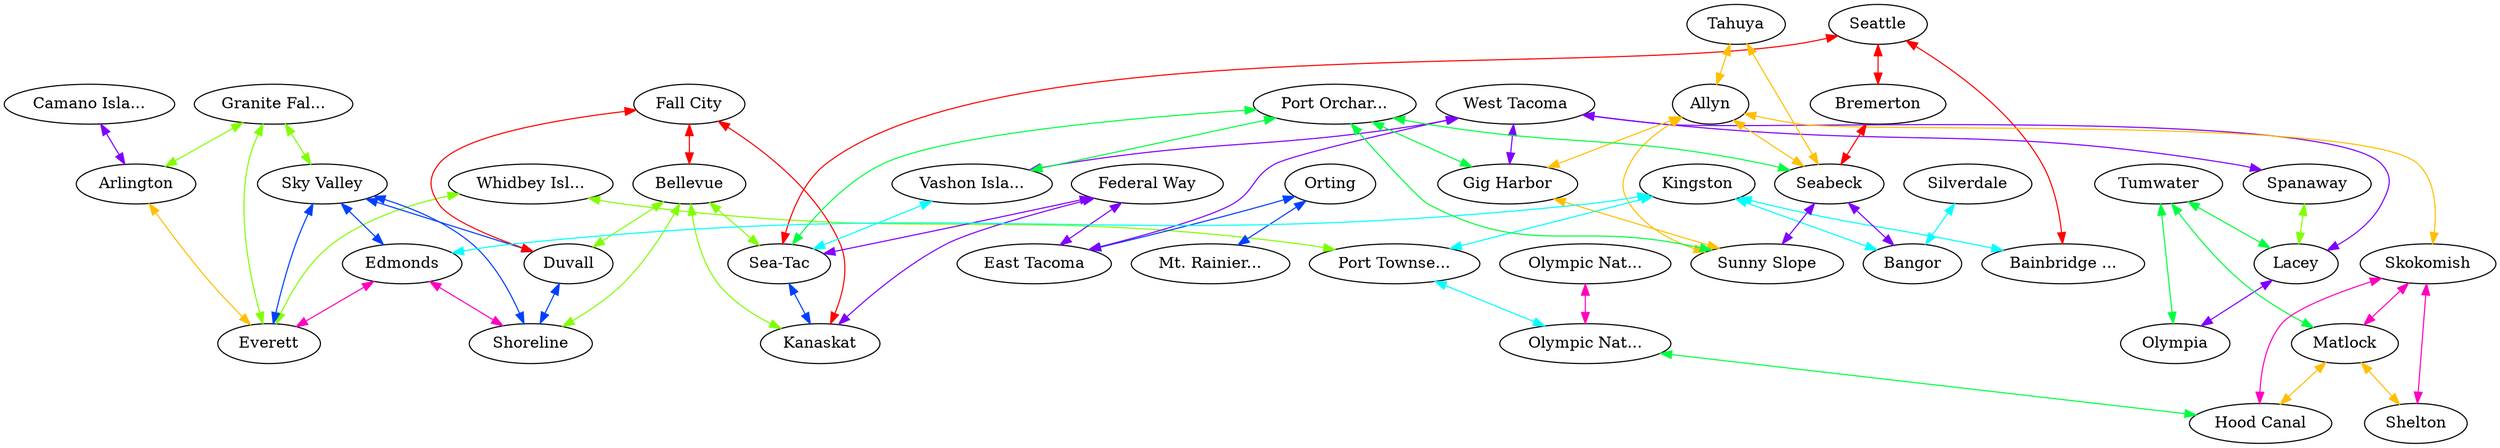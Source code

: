 graph x {
"Whidbey Island" [pos="4.19444444444444,-1.88888888888889",label="Whidbey Isl..."]
"Camano Island" [pos="4.31944444444444,-0.680555555555556",label="Camano Isla..."]
"Arlington" [pos="5.43055555555556,-0.847222222222222",label="Arlington"]
"Granite Falls" [pos="6.81944444444444,-2.16666666666667",label="Granite Fal..."]
"Everett" [pos="5.69444444444444,-2.31944444444444",label="Everett"]
"Sky Valley" [pos="6.13888888888889,-2.90277777777778",label="Sky Valley"]
"Edmonds" [pos="5.19444444444444,-2.81944444444444",label="Edmonds"]
"Duvall" [pos="7.09722222222222,-3.84722222222222",label="Duvall"]
"Shoreline" [pos="5.33333333333333,-3.875",label="Shoreline"]
"Fall City" [pos="7.09722222222222,-5.06944444444444",label="Fall City"]
"Bellevue" [pos="6.36111111111111,-4.08333333333333",label="Bellevue"]
"Seattle" [pos="5.58333333333333,-5.125",label="Seattle"]
"Sea-Tac" [pos="5.20833333333333,-5.625",label="Sea-Tac"]
"Vashon Island" [pos="3.79166666666667,-6.08333333333333",label="Vashon Isla..."]
"Federal Way" [pos="5.65277777777778,-6.52777777777778",label="Federal Way"]
"Kanaskat" [pos="6.98611111111111,-5.93055555555556",label="Kanaskat"]
"East Tacoma" [pos="5.11111111111111,-7.44444444444444",label="East Tacoma"]
"Orting" [pos="5.65277777777778,-7.98611111111111",label="Orting"]
"Mt. Rainier National Park" [pos="6.375,-8.18055555555556",label="Mt. Rainier..."]
"West Tacoma" [pos="3.83333333333333,-7.125",label="West Tacoma"]
"Gig Harbor" [pos="2.15277777777778,-6.97222222222222",label="Gig Harbor"]
"Spanaway" [pos="3.54166666666667,-8.20833333333333",label="Spanaway"]
"Lacey" [pos="2.61111111111111,-8.27777777777778",label="Lacey"]
"Olympia" [pos="1.86111111111111,-8.25",label="Olympia"]
"Tumwater" [pos="0.694444444444444,-8.41666666666667",label="Tumwater"]
"Matlock" [pos="0.152777777777778,-8.23611111111111",label="Matlock"]
"Shelton" [pos="1.08333333333333,-7.18055555555556",label="Shelton"]
"Skokomish" [pos="0.569444444444444,-6.38888888888889",label="Skokomish"]
"Allyn" [pos="2.06944444444444,-5.30555555555556",label="Allyn"]
"Tahuya" [pos="1.19444444444444,-5.47222222222222",label="Tahuya"]
"Hood Canal" [pos="0.375,-5.01388888888889",label="Hood Canal"]
"Olympic National Forest" [pos="1.27777777777778,-3.06944444444444",label="Olympic Nat..."]
"Olympic National Park" [pos="0.319444444444444,-3.47222222222222",label="Olympic Nat..."]
"Port Townsend" [pos="2.5,-2.01388888888889",label="Port Townse..."]
"Kingston" [pos="3.19444444444444,-2.88888888888889",label="Kingston"]
"Bangor" [pos="2.70833333333333,-3.375",label="Bangor"]
"Bainbridge Island" [pos="3.61111111111111,-4.29166666666667",label="Bainbridge ..."]
"Silverdale" [pos="3,-4.27777777777778",label="Silverdale"]
"Seabeck" [pos="1.95833333333333,-4.47222222222222",label="Seabeck"]
"Bremerton" [pos="2.86111111111111,-4.58333333333333",label="Bremerton"]
"Port Orchard" [pos="3.19444444444444,-5.08333333333333",label="Port Orchar..."]
"Sunny Slope" [pos="2.5,-5.09722222222222",label="Sunny Slope"]
"Tahuya" -- "Allyn" [dir="both",color="0.125,1,1"]
"Tahuya" -- "Seabeck" [dir="both",color="0.125,1,1"]
"Granite Falls" -- "Sky Valley" [dir="both",color="0.25,1,1"]
"Granite Falls" -- "Arlington" [dir="both",color="0.25,1,1"]
"Granite Falls" -- "Everett" [dir="both",color="0.25,1,1"]
"Tumwater" -- "Olympia" [dir="both",color="0.375,1,1"]
"Tumwater" -- "Lacey" [dir="both",color="0.375,1,1"]
"Tumwater" -- "Matlock" [dir="both",color="0.375,1,1"]
"Kingston" -- "Bainbridge Island" [dir="both",color="0.5,1,1"]
"Kingston" -- "Edmonds" [dir="both",color="0.5,1,1"]
"Kingston" -- "Bangor" [dir="both",color="0.5,1,1"]
"Kingston" -- "Port Townsend" [dir="both",color="0.5,1,1"]
"Orting" -- "Mt. Rainier National Park" [dir="both",color="0.625,1,1"]
"Orting" -- "East Tacoma" [dir="both",color="0.625,1,1"]
"Federal Way" -- "Sea-Tac" [dir="both",color="0.75,1,1"]
"Federal Way" -- "East Tacoma" [dir="both",color="0.75,1,1"]
"Federal Way" -- "Kanaskat" [dir="both",color="0.75,1,1"]
"Olympic National Park" -- "Olympic National Forest" [dir="both",color="0.875,1,1"]
"Seattle" -- "Bainbridge Island" [dir="both",color="1,1,1"]
"Seattle" -- "Bremerton" [dir="both",color="1,1,1"]
"Seattle" -- "Sea-Tac" [dir="both",color="1,1,1"]
"Allyn" -- "Skokomish" [dir="both",color="0.125,1,1"]
"Allyn" -- "Sunny Slope" [dir="both",color="0.125,1,1"]
"Allyn" -- "Seabeck" [dir="both",color="0.125,1,1"]
"Allyn" -- "Gig Harbor" [dir="both",color="0.125,1,1"]
"Whidbey Island" -- "Everett" [dir="both",color="0.25,1,1"]
"Whidbey Island" -- "Port Townsend" [dir="both",color="0.25,1,1"]
"Port Orchard" -- "Sunny Slope" [dir="both",color="0.375,1,1"]
"Port Orchard" -- "Vashon Island" [dir="both",color="0.375,1,1"]
"Port Orchard" -- "Sea-Tac" [dir="both",color="0.375,1,1"]
"Port Orchard" -- "Seabeck" [dir="both",color="0.375,1,1"]
"Port Orchard" -- "Gig Harbor" [dir="both",color="0.375,1,1"]
"Port Townsend" -- "Olympic National Forest" [dir="both",color="0.5,1,1"]
"Sky Valley" -- "Everett" [dir="both",color="0.625,1,1"]
"Sky Valley" -- "Shoreline" [dir="both",color="0.625,1,1"]
"Sky Valley" -- "Duvall" [dir="both",color="0.625,1,1"]
"Sky Valley" -- "Edmonds" [dir="both",color="0.625,1,1"]
"West Tacoma" -- "Spanaway" [dir="both",color="0.75,1,1"]
"West Tacoma" -- "Vashon Island" [dir="both",color="0.75,1,1"]
"West Tacoma" -- "Lacey" [dir="both",color="0.75,1,1"]
"West Tacoma" -- "East Tacoma" [dir="both",color="0.75,1,1"]
"West Tacoma" -- "Gig Harbor" [dir="both",color="0.75,1,1"]
"Skokomish" -- "Hood Canal" [dir="both",color="0.875,1,1"]
"Skokomish" -- "Shelton" [dir="both",color="0.875,1,1"]
"Skokomish" -- "Matlock" [dir="both",color="0.875,1,1"]
"Fall City" -- "Duvall" [dir="both",color="1,1,1"]
"Fall City" -- "Bellevue" [dir="both",color="1,1,1"]
"Fall City" -- "Kanaskat" [dir="both",color="1,1,1"]
"Matlock" -- "Hood Canal" [dir="both",color="0.125,1,1"]
"Matlock" -- "Shelton" [dir="both",color="0.125,1,1"]
"Bellevue" -- "Shoreline" [dir="both",color="0.25,1,1"]
"Bellevue" -- "Duvall" [dir="both",color="0.25,1,1"]
"Bellevue" -- "Sea-Tac" [dir="both",color="0.25,1,1"]
"Bellevue" -- "Kanaskat" [dir="both",color="0.25,1,1"]
"Olympic National Forest" -- "Hood Canal" [dir="both",color="0.375,1,1"]
"Silverdale" -- "Bangor" [dir="both",color="0.5,1,1"]
"Duvall" -- "Shoreline" [dir="both",color="0.625,1,1"]
"Camano Island" -- "Arlington" [dir="both",color="0.75,1,1"]
"Bremerton" -- "Seabeck" [dir="both",color="1,1,1"]
"Arlington" -- "Everett" [dir="both",color="0.125,1,1"]
"Spanaway" -- "Lacey" [dir="both",color="0.25,1,1"]
"Vashon Island" -- "Sea-Tac" [dir="both",color="0.5,1,1"]
"Sea-Tac" -- "Kanaskat" [dir="both",color="0.625,1,1"]
"Seabeck" -- "Sunny Slope" [dir="both",color="0.75,1,1"]
"Seabeck" -- "Bangor" [dir="both",color="0.75,1,1"]
"Edmonds" -- "Everett" [dir="both",color="0.875,1,1"]
"Edmonds" -- "Shoreline" [dir="both",color="0.875,1,1"]
"Gig Harbor" -- "Sunny Slope" [dir="both",color="0.125,1,1"]
"Lacey" -- "Olympia" [dir="both",color="0.75,1,1"]
}
